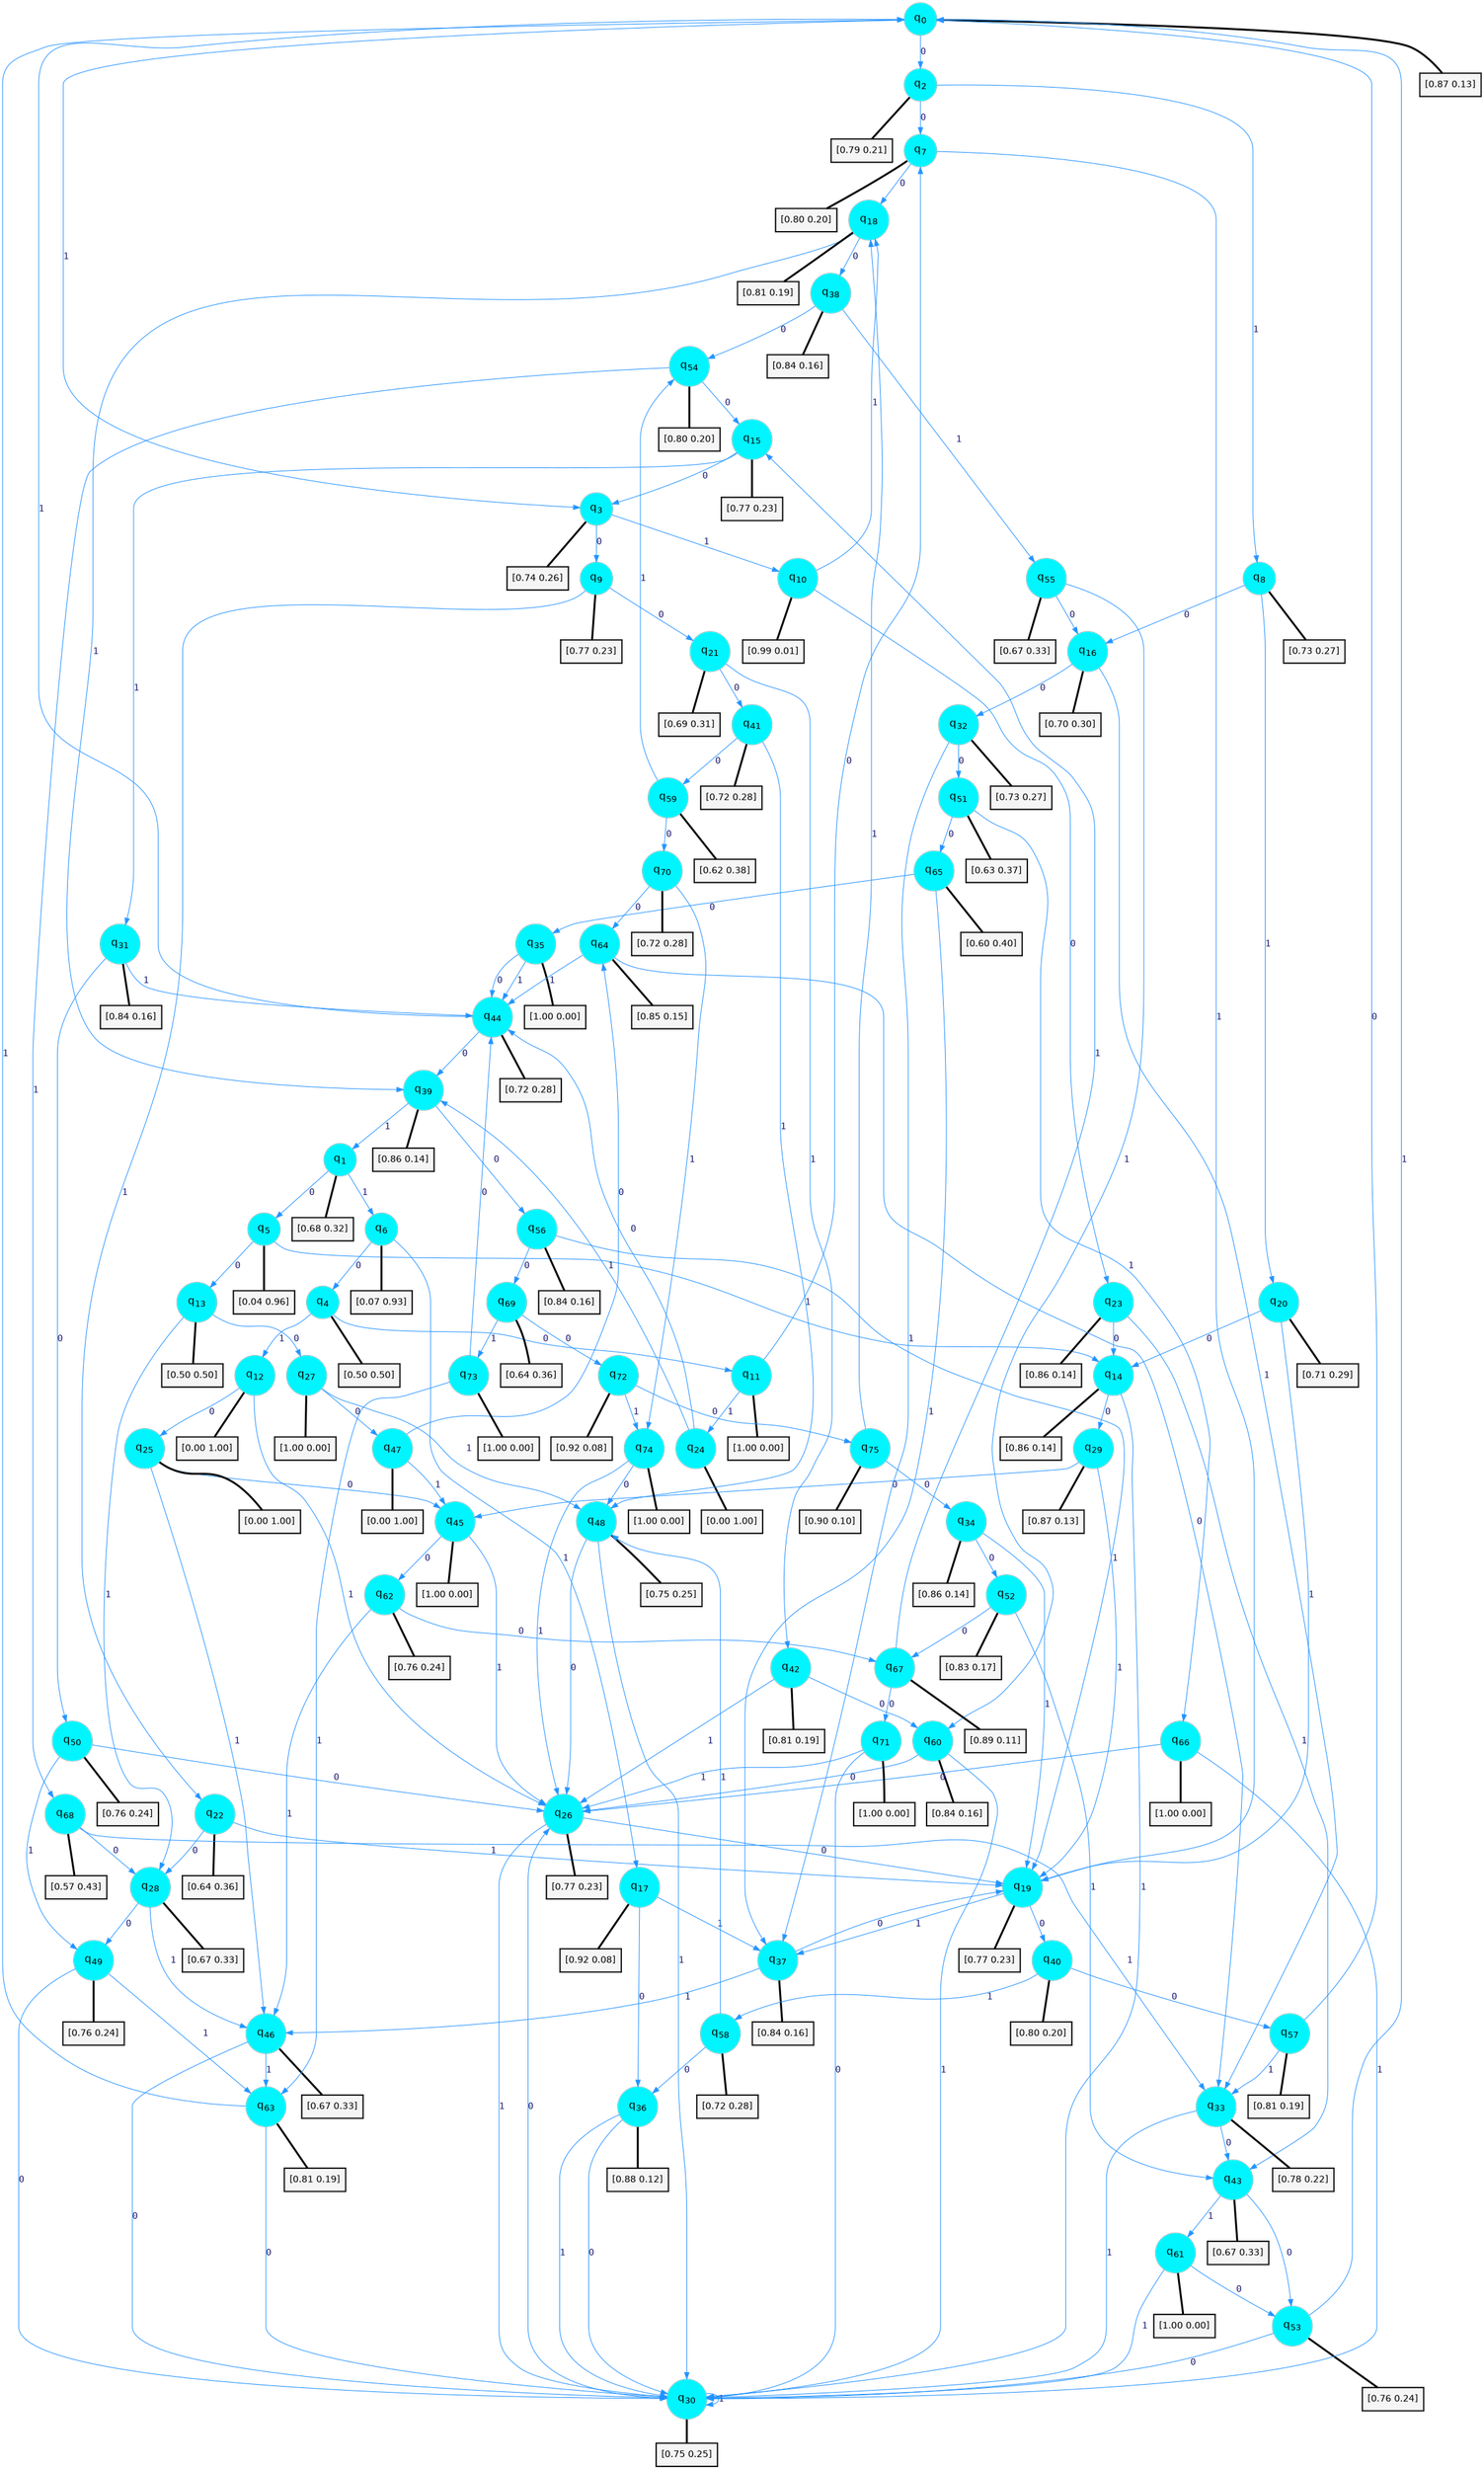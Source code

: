 digraph G {
graph [
bgcolor=transparent, dpi=300, rankdir=TD, size="40,25"];
node [
color=gray, fillcolor=turquoise1, fontcolor=black, fontname=Helvetica, fontsize=16, fontweight=bold, shape=circle, style=filled];
edge [
arrowsize=1, color=dodgerblue1, fontcolor=midnightblue, fontname=courier, fontweight=bold, penwidth=1, style=solid, weight=20];
0[label=<q<SUB>0</SUB>>];
1[label=<q<SUB>1</SUB>>];
2[label=<q<SUB>2</SUB>>];
3[label=<q<SUB>3</SUB>>];
4[label=<q<SUB>4</SUB>>];
5[label=<q<SUB>5</SUB>>];
6[label=<q<SUB>6</SUB>>];
7[label=<q<SUB>7</SUB>>];
8[label=<q<SUB>8</SUB>>];
9[label=<q<SUB>9</SUB>>];
10[label=<q<SUB>10</SUB>>];
11[label=<q<SUB>11</SUB>>];
12[label=<q<SUB>12</SUB>>];
13[label=<q<SUB>13</SUB>>];
14[label=<q<SUB>14</SUB>>];
15[label=<q<SUB>15</SUB>>];
16[label=<q<SUB>16</SUB>>];
17[label=<q<SUB>17</SUB>>];
18[label=<q<SUB>18</SUB>>];
19[label=<q<SUB>19</SUB>>];
20[label=<q<SUB>20</SUB>>];
21[label=<q<SUB>21</SUB>>];
22[label=<q<SUB>22</SUB>>];
23[label=<q<SUB>23</SUB>>];
24[label=<q<SUB>24</SUB>>];
25[label=<q<SUB>25</SUB>>];
26[label=<q<SUB>26</SUB>>];
27[label=<q<SUB>27</SUB>>];
28[label=<q<SUB>28</SUB>>];
29[label=<q<SUB>29</SUB>>];
30[label=<q<SUB>30</SUB>>];
31[label=<q<SUB>31</SUB>>];
32[label=<q<SUB>32</SUB>>];
33[label=<q<SUB>33</SUB>>];
34[label=<q<SUB>34</SUB>>];
35[label=<q<SUB>35</SUB>>];
36[label=<q<SUB>36</SUB>>];
37[label=<q<SUB>37</SUB>>];
38[label=<q<SUB>38</SUB>>];
39[label=<q<SUB>39</SUB>>];
40[label=<q<SUB>40</SUB>>];
41[label=<q<SUB>41</SUB>>];
42[label=<q<SUB>42</SUB>>];
43[label=<q<SUB>43</SUB>>];
44[label=<q<SUB>44</SUB>>];
45[label=<q<SUB>45</SUB>>];
46[label=<q<SUB>46</SUB>>];
47[label=<q<SUB>47</SUB>>];
48[label=<q<SUB>48</SUB>>];
49[label=<q<SUB>49</SUB>>];
50[label=<q<SUB>50</SUB>>];
51[label=<q<SUB>51</SUB>>];
52[label=<q<SUB>52</SUB>>];
53[label=<q<SUB>53</SUB>>];
54[label=<q<SUB>54</SUB>>];
55[label=<q<SUB>55</SUB>>];
56[label=<q<SUB>56</SUB>>];
57[label=<q<SUB>57</SUB>>];
58[label=<q<SUB>58</SUB>>];
59[label=<q<SUB>59</SUB>>];
60[label=<q<SUB>60</SUB>>];
61[label=<q<SUB>61</SUB>>];
62[label=<q<SUB>62</SUB>>];
63[label=<q<SUB>63</SUB>>];
64[label=<q<SUB>64</SUB>>];
65[label=<q<SUB>65</SUB>>];
66[label=<q<SUB>66</SUB>>];
67[label=<q<SUB>67</SUB>>];
68[label=<q<SUB>68</SUB>>];
69[label=<q<SUB>69</SUB>>];
70[label=<q<SUB>70</SUB>>];
71[label=<q<SUB>71</SUB>>];
72[label=<q<SUB>72</SUB>>];
73[label=<q<SUB>73</SUB>>];
74[label=<q<SUB>74</SUB>>];
75[label=<q<SUB>75</SUB>>];
76[label="[0.87 0.13]", shape=box,fontcolor=black, fontname=Helvetica, fontsize=14, penwidth=2, fillcolor=whitesmoke,color=black];
77[label="[0.68 0.32]", shape=box,fontcolor=black, fontname=Helvetica, fontsize=14, penwidth=2, fillcolor=whitesmoke,color=black];
78[label="[0.79 0.21]", shape=box,fontcolor=black, fontname=Helvetica, fontsize=14, penwidth=2, fillcolor=whitesmoke,color=black];
79[label="[0.74 0.26]", shape=box,fontcolor=black, fontname=Helvetica, fontsize=14, penwidth=2, fillcolor=whitesmoke,color=black];
80[label="[0.50 0.50]", shape=box,fontcolor=black, fontname=Helvetica, fontsize=14, penwidth=2, fillcolor=whitesmoke,color=black];
81[label="[0.04 0.96]", shape=box,fontcolor=black, fontname=Helvetica, fontsize=14, penwidth=2, fillcolor=whitesmoke,color=black];
82[label="[0.07 0.93]", shape=box,fontcolor=black, fontname=Helvetica, fontsize=14, penwidth=2, fillcolor=whitesmoke,color=black];
83[label="[0.80 0.20]", shape=box,fontcolor=black, fontname=Helvetica, fontsize=14, penwidth=2, fillcolor=whitesmoke,color=black];
84[label="[0.73 0.27]", shape=box,fontcolor=black, fontname=Helvetica, fontsize=14, penwidth=2, fillcolor=whitesmoke,color=black];
85[label="[0.77 0.23]", shape=box,fontcolor=black, fontname=Helvetica, fontsize=14, penwidth=2, fillcolor=whitesmoke,color=black];
86[label="[0.99 0.01]", shape=box,fontcolor=black, fontname=Helvetica, fontsize=14, penwidth=2, fillcolor=whitesmoke,color=black];
87[label="[1.00 0.00]", shape=box,fontcolor=black, fontname=Helvetica, fontsize=14, penwidth=2, fillcolor=whitesmoke,color=black];
88[label="[0.00 1.00]", shape=box,fontcolor=black, fontname=Helvetica, fontsize=14, penwidth=2, fillcolor=whitesmoke,color=black];
89[label="[0.50 0.50]", shape=box,fontcolor=black, fontname=Helvetica, fontsize=14, penwidth=2, fillcolor=whitesmoke,color=black];
90[label="[0.86 0.14]", shape=box,fontcolor=black, fontname=Helvetica, fontsize=14, penwidth=2, fillcolor=whitesmoke,color=black];
91[label="[0.77 0.23]", shape=box,fontcolor=black, fontname=Helvetica, fontsize=14, penwidth=2, fillcolor=whitesmoke,color=black];
92[label="[0.70 0.30]", shape=box,fontcolor=black, fontname=Helvetica, fontsize=14, penwidth=2, fillcolor=whitesmoke,color=black];
93[label="[0.92 0.08]", shape=box,fontcolor=black, fontname=Helvetica, fontsize=14, penwidth=2, fillcolor=whitesmoke,color=black];
94[label="[0.81 0.19]", shape=box,fontcolor=black, fontname=Helvetica, fontsize=14, penwidth=2, fillcolor=whitesmoke,color=black];
95[label="[0.77 0.23]", shape=box,fontcolor=black, fontname=Helvetica, fontsize=14, penwidth=2, fillcolor=whitesmoke,color=black];
96[label="[0.71 0.29]", shape=box,fontcolor=black, fontname=Helvetica, fontsize=14, penwidth=2, fillcolor=whitesmoke,color=black];
97[label="[0.69 0.31]", shape=box,fontcolor=black, fontname=Helvetica, fontsize=14, penwidth=2, fillcolor=whitesmoke,color=black];
98[label="[0.64 0.36]", shape=box,fontcolor=black, fontname=Helvetica, fontsize=14, penwidth=2, fillcolor=whitesmoke,color=black];
99[label="[0.86 0.14]", shape=box,fontcolor=black, fontname=Helvetica, fontsize=14, penwidth=2, fillcolor=whitesmoke,color=black];
100[label="[0.00 1.00]", shape=box,fontcolor=black, fontname=Helvetica, fontsize=14, penwidth=2, fillcolor=whitesmoke,color=black];
101[label="[0.00 1.00]", shape=box,fontcolor=black, fontname=Helvetica, fontsize=14, penwidth=2, fillcolor=whitesmoke,color=black];
102[label="[0.77 0.23]", shape=box,fontcolor=black, fontname=Helvetica, fontsize=14, penwidth=2, fillcolor=whitesmoke,color=black];
103[label="[1.00 0.00]", shape=box,fontcolor=black, fontname=Helvetica, fontsize=14, penwidth=2, fillcolor=whitesmoke,color=black];
104[label="[0.67 0.33]", shape=box,fontcolor=black, fontname=Helvetica, fontsize=14, penwidth=2, fillcolor=whitesmoke,color=black];
105[label="[0.87 0.13]", shape=box,fontcolor=black, fontname=Helvetica, fontsize=14, penwidth=2, fillcolor=whitesmoke,color=black];
106[label="[0.75 0.25]", shape=box,fontcolor=black, fontname=Helvetica, fontsize=14, penwidth=2, fillcolor=whitesmoke,color=black];
107[label="[0.84 0.16]", shape=box,fontcolor=black, fontname=Helvetica, fontsize=14, penwidth=2, fillcolor=whitesmoke,color=black];
108[label="[0.73 0.27]", shape=box,fontcolor=black, fontname=Helvetica, fontsize=14, penwidth=2, fillcolor=whitesmoke,color=black];
109[label="[0.78 0.22]", shape=box,fontcolor=black, fontname=Helvetica, fontsize=14, penwidth=2, fillcolor=whitesmoke,color=black];
110[label="[0.86 0.14]", shape=box,fontcolor=black, fontname=Helvetica, fontsize=14, penwidth=2, fillcolor=whitesmoke,color=black];
111[label="[1.00 0.00]", shape=box,fontcolor=black, fontname=Helvetica, fontsize=14, penwidth=2, fillcolor=whitesmoke,color=black];
112[label="[0.88 0.12]", shape=box,fontcolor=black, fontname=Helvetica, fontsize=14, penwidth=2, fillcolor=whitesmoke,color=black];
113[label="[0.84 0.16]", shape=box,fontcolor=black, fontname=Helvetica, fontsize=14, penwidth=2, fillcolor=whitesmoke,color=black];
114[label="[0.84 0.16]", shape=box,fontcolor=black, fontname=Helvetica, fontsize=14, penwidth=2, fillcolor=whitesmoke,color=black];
115[label="[0.86 0.14]", shape=box,fontcolor=black, fontname=Helvetica, fontsize=14, penwidth=2, fillcolor=whitesmoke,color=black];
116[label="[0.80 0.20]", shape=box,fontcolor=black, fontname=Helvetica, fontsize=14, penwidth=2, fillcolor=whitesmoke,color=black];
117[label="[0.72 0.28]", shape=box,fontcolor=black, fontname=Helvetica, fontsize=14, penwidth=2, fillcolor=whitesmoke,color=black];
118[label="[0.81 0.19]", shape=box,fontcolor=black, fontname=Helvetica, fontsize=14, penwidth=2, fillcolor=whitesmoke,color=black];
119[label="[0.67 0.33]", shape=box,fontcolor=black, fontname=Helvetica, fontsize=14, penwidth=2, fillcolor=whitesmoke,color=black];
120[label="[0.72 0.28]", shape=box,fontcolor=black, fontname=Helvetica, fontsize=14, penwidth=2, fillcolor=whitesmoke,color=black];
121[label="[1.00 0.00]", shape=box,fontcolor=black, fontname=Helvetica, fontsize=14, penwidth=2, fillcolor=whitesmoke,color=black];
122[label="[0.67 0.33]", shape=box,fontcolor=black, fontname=Helvetica, fontsize=14, penwidth=2, fillcolor=whitesmoke,color=black];
123[label="[0.00 1.00]", shape=box,fontcolor=black, fontname=Helvetica, fontsize=14, penwidth=2, fillcolor=whitesmoke,color=black];
124[label="[0.75 0.25]", shape=box,fontcolor=black, fontname=Helvetica, fontsize=14, penwidth=2, fillcolor=whitesmoke,color=black];
125[label="[0.76 0.24]", shape=box,fontcolor=black, fontname=Helvetica, fontsize=14, penwidth=2, fillcolor=whitesmoke,color=black];
126[label="[0.76 0.24]", shape=box,fontcolor=black, fontname=Helvetica, fontsize=14, penwidth=2, fillcolor=whitesmoke,color=black];
127[label="[0.63 0.37]", shape=box,fontcolor=black, fontname=Helvetica, fontsize=14, penwidth=2, fillcolor=whitesmoke,color=black];
128[label="[0.83 0.17]", shape=box,fontcolor=black, fontname=Helvetica, fontsize=14, penwidth=2, fillcolor=whitesmoke,color=black];
129[label="[0.76 0.24]", shape=box,fontcolor=black, fontname=Helvetica, fontsize=14, penwidth=2, fillcolor=whitesmoke,color=black];
130[label="[0.80 0.20]", shape=box,fontcolor=black, fontname=Helvetica, fontsize=14, penwidth=2, fillcolor=whitesmoke,color=black];
131[label="[0.67 0.33]", shape=box,fontcolor=black, fontname=Helvetica, fontsize=14, penwidth=2, fillcolor=whitesmoke,color=black];
132[label="[0.84 0.16]", shape=box,fontcolor=black, fontname=Helvetica, fontsize=14, penwidth=2, fillcolor=whitesmoke,color=black];
133[label="[0.81 0.19]", shape=box,fontcolor=black, fontname=Helvetica, fontsize=14, penwidth=2, fillcolor=whitesmoke,color=black];
134[label="[0.72 0.28]", shape=box,fontcolor=black, fontname=Helvetica, fontsize=14, penwidth=2, fillcolor=whitesmoke,color=black];
135[label="[0.62 0.38]", shape=box,fontcolor=black, fontname=Helvetica, fontsize=14, penwidth=2, fillcolor=whitesmoke,color=black];
136[label="[0.84 0.16]", shape=box,fontcolor=black, fontname=Helvetica, fontsize=14, penwidth=2, fillcolor=whitesmoke,color=black];
137[label="[1.00 0.00]", shape=box,fontcolor=black, fontname=Helvetica, fontsize=14, penwidth=2, fillcolor=whitesmoke,color=black];
138[label="[0.76 0.24]", shape=box,fontcolor=black, fontname=Helvetica, fontsize=14, penwidth=2, fillcolor=whitesmoke,color=black];
139[label="[0.81 0.19]", shape=box,fontcolor=black, fontname=Helvetica, fontsize=14, penwidth=2, fillcolor=whitesmoke,color=black];
140[label="[0.85 0.15]", shape=box,fontcolor=black, fontname=Helvetica, fontsize=14, penwidth=2, fillcolor=whitesmoke,color=black];
141[label="[0.60 0.40]", shape=box,fontcolor=black, fontname=Helvetica, fontsize=14, penwidth=2, fillcolor=whitesmoke,color=black];
142[label="[1.00 0.00]", shape=box,fontcolor=black, fontname=Helvetica, fontsize=14, penwidth=2, fillcolor=whitesmoke,color=black];
143[label="[0.89 0.11]", shape=box,fontcolor=black, fontname=Helvetica, fontsize=14, penwidth=2, fillcolor=whitesmoke,color=black];
144[label="[0.57 0.43]", shape=box,fontcolor=black, fontname=Helvetica, fontsize=14, penwidth=2, fillcolor=whitesmoke,color=black];
145[label="[0.64 0.36]", shape=box,fontcolor=black, fontname=Helvetica, fontsize=14, penwidth=2, fillcolor=whitesmoke,color=black];
146[label="[0.72 0.28]", shape=box,fontcolor=black, fontname=Helvetica, fontsize=14, penwidth=2, fillcolor=whitesmoke,color=black];
147[label="[1.00 0.00]", shape=box,fontcolor=black, fontname=Helvetica, fontsize=14, penwidth=2, fillcolor=whitesmoke,color=black];
148[label="[0.92 0.08]", shape=box,fontcolor=black, fontname=Helvetica, fontsize=14, penwidth=2, fillcolor=whitesmoke,color=black];
149[label="[1.00 0.00]", shape=box,fontcolor=black, fontname=Helvetica, fontsize=14, penwidth=2, fillcolor=whitesmoke,color=black];
150[label="[1.00 0.00]", shape=box,fontcolor=black, fontname=Helvetica, fontsize=14, penwidth=2, fillcolor=whitesmoke,color=black];
151[label="[0.90 0.10]", shape=box,fontcolor=black, fontname=Helvetica, fontsize=14, penwidth=2, fillcolor=whitesmoke,color=black];
0->2 [label=0];
0->3 [label=1];
0->76 [arrowhead=none, penwidth=3,color=black];
1->5 [label=0];
1->6 [label=1];
1->77 [arrowhead=none, penwidth=3,color=black];
2->7 [label=0];
2->8 [label=1];
2->78 [arrowhead=none, penwidth=3,color=black];
3->9 [label=0];
3->10 [label=1];
3->79 [arrowhead=none, penwidth=3,color=black];
4->11 [label=0];
4->12 [label=1];
4->80 [arrowhead=none, penwidth=3,color=black];
5->13 [label=0];
5->14 [label=1];
5->81 [arrowhead=none, penwidth=3,color=black];
6->4 [label=0];
6->17 [label=1];
6->82 [arrowhead=none, penwidth=3,color=black];
7->18 [label=0];
7->19 [label=1];
7->83 [arrowhead=none, penwidth=3,color=black];
8->16 [label=0];
8->20 [label=1];
8->84 [arrowhead=none, penwidth=3,color=black];
9->21 [label=0];
9->22 [label=1];
9->85 [arrowhead=none, penwidth=3,color=black];
10->23 [label=0];
10->18 [label=1];
10->86 [arrowhead=none, penwidth=3,color=black];
11->7 [label=0];
11->24 [label=1];
11->87 [arrowhead=none, penwidth=3,color=black];
12->25 [label=0];
12->26 [label=1];
12->88 [arrowhead=none, penwidth=3,color=black];
13->27 [label=0];
13->28 [label=1];
13->89 [arrowhead=none, penwidth=3,color=black];
14->29 [label=0];
14->30 [label=1];
14->90 [arrowhead=none, penwidth=3,color=black];
15->3 [label=0];
15->31 [label=1];
15->91 [arrowhead=none, penwidth=3,color=black];
16->32 [label=0];
16->33 [label=1];
16->92 [arrowhead=none, penwidth=3,color=black];
17->36 [label=0];
17->37 [label=1];
17->93 [arrowhead=none, penwidth=3,color=black];
18->38 [label=0];
18->39 [label=1];
18->94 [arrowhead=none, penwidth=3,color=black];
19->40 [label=0];
19->37 [label=1];
19->95 [arrowhead=none, penwidth=3,color=black];
20->14 [label=0];
20->19 [label=1];
20->96 [arrowhead=none, penwidth=3,color=black];
21->41 [label=0];
21->42 [label=1];
21->97 [arrowhead=none, penwidth=3,color=black];
22->28 [label=0];
22->19 [label=1];
22->98 [arrowhead=none, penwidth=3,color=black];
23->14 [label=0];
23->43 [label=1];
23->99 [arrowhead=none, penwidth=3,color=black];
24->44 [label=0];
24->39 [label=1];
24->100 [arrowhead=none, penwidth=3,color=black];
25->45 [label=0];
25->46 [label=1];
25->101 [arrowhead=none, penwidth=3,color=black];
26->19 [label=0];
26->30 [label=1];
26->102 [arrowhead=none, penwidth=3,color=black];
27->47 [label=0];
27->48 [label=1];
27->103 [arrowhead=none, penwidth=3,color=black];
28->49 [label=0];
28->46 [label=1];
28->104 [arrowhead=none, penwidth=3,color=black];
29->45 [label=0];
29->19 [label=1];
29->105 [arrowhead=none, penwidth=3,color=black];
30->26 [label=0];
30->30 [label=1];
30->106 [arrowhead=none, penwidth=3,color=black];
31->50 [label=0];
31->44 [label=1];
31->107 [arrowhead=none, penwidth=3,color=black];
32->51 [label=0];
32->37 [label=1];
32->108 [arrowhead=none, penwidth=3,color=black];
33->43 [label=0];
33->30 [label=1];
33->109 [arrowhead=none, penwidth=3,color=black];
34->52 [label=0];
34->19 [label=1];
34->110 [arrowhead=none, penwidth=3,color=black];
35->44 [label=0];
35->44 [label=1];
35->111 [arrowhead=none, penwidth=3,color=black];
36->30 [label=0];
36->30 [label=1];
36->112 [arrowhead=none, penwidth=3,color=black];
37->19 [label=0];
37->46 [label=1];
37->113 [arrowhead=none, penwidth=3,color=black];
38->54 [label=0];
38->55 [label=1];
38->114 [arrowhead=none, penwidth=3,color=black];
39->56 [label=0];
39->1 [label=1];
39->115 [arrowhead=none, penwidth=3,color=black];
40->57 [label=0];
40->58 [label=1];
40->116 [arrowhead=none, penwidth=3,color=black];
41->59 [label=0];
41->48 [label=1];
41->117 [arrowhead=none, penwidth=3,color=black];
42->60 [label=0];
42->26 [label=1];
42->118 [arrowhead=none, penwidth=3,color=black];
43->53 [label=0];
43->61 [label=1];
43->119 [arrowhead=none, penwidth=3,color=black];
44->39 [label=0];
44->0 [label=1];
44->120 [arrowhead=none, penwidth=3,color=black];
45->62 [label=0];
45->26 [label=1];
45->121 [arrowhead=none, penwidth=3,color=black];
46->30 [label=0];
46->63 [label=1];
46->122 [arrowhead=none, penwidth=3,color=black];
47->64 [label=0];
47->45 [label=1];
47->123 [arrowhead=none, penwidth=3,color=black];
48->26 [label=0];
48->30 [label=1];
48->124 [arrowhead=none, penwidth=3,color=black];
49->30 [label=0];
49->63 [label=1];
49->125 [arrowhead=none, penwidth=3,color=black];
50->26 [label=0];
50->49 [label=1];
50->126 [arrowhead=none, penwidth=3,color=black];
51->65 [label=0];
51->66 [label=1];
51->127 [arrowhead=none, penwidth=3,color=black];
52->67 [label=0];
52->43 [label=1];
52->128 [arrowhead=none, penwidth=3,color=black];
53->30 [label=0];
53->0 [label=1];
53->129 [arrowhead=none, penwidth=3,color=black];
54->15 [label=0];
54->68 [label=1];
54->130 [arrowhead=none, penwidth=3,color=black];
55->16 [label=0];
55->60 [label=1];
55->131 [arrowhead=none, penwidth=3,color=black];
56->69 [label=0];
56->19 [label=1];
56->132 [arrowhead=none, penwidth=3,color=black];
57->0 [label=0];
57->33 [label=1];
57->133 [arrowhead=none, penwidth=3,color=black];
58->36 [label=0];
58->48 [label=1];
58->134 [arrowhead=none, penwidth=3,color=black];
59->70 [label=0];
59->54 [label=1];
59->135 [arrowhead=none, penwidth=3,color=black];
60->26 [label=0];
60->30 [label=1];
60->136 [arrowhead=none, penwidth=3,color=black];
61->53 [label=0];
61->30 [label=1];
61->137 [arrowhead=none, penwidth=3,color=black];
62->67 [label=0];
62->46 [label=1];
62->138 [arrowhead=none, penwidth=3,color=black];
63->30 [label=0];
63->0 [label=1];
63->139 [arrowhead=none, penwidth=3,color=black];
64->33 [label=0];
64->44 [label=1];
64->140 [arrowhead=none, penwidth=3,color=black];
65->35 [label=0];
65->37 [label=1];
65->141 [arrowhead=none, penwidth=3,color=black];
66->26 [label=0];
66->30 [label=1];
66->142 [arrowhead=none, penwidth=3,color=black];
67->71 [label=0];
67->15 [label=1];
67->143 [arrowhead=none, penwidth=3,color=black];
68->28 [label=0];
68->33 [label=1];
68->144 [arrowhead=none, penwidth=3,color=black];
69->72 [label=0];
69->73 [label=1];
69->145 [arrowhead=none, penwidth=3,color=black];
70->64 [label=0];
70->74 [label=1];
70->146 [arrowhead=none, penwidth=3,color=black];
71->30 [label=0];
71->26 [label=1];
71->147 [arrowhead=none, penwidth=3,color=black];
72->75 [label=0];
72->74 [label=1];
72->148 [arrowhead=none, penwidth=3,color=black];
73->44 [label=0];
73->63 [label=1];
73->149 [arrowhead=none, penwidth=3,color=black];
74->48 [label=0];
74->26 [label=1];
74->150 [arrowhead=none, penwidth=3,color=black];
75->34 [label=0];
75->18 [label=1];
75->151 [arrowhead=none, penwidth=3,color=black];
}
